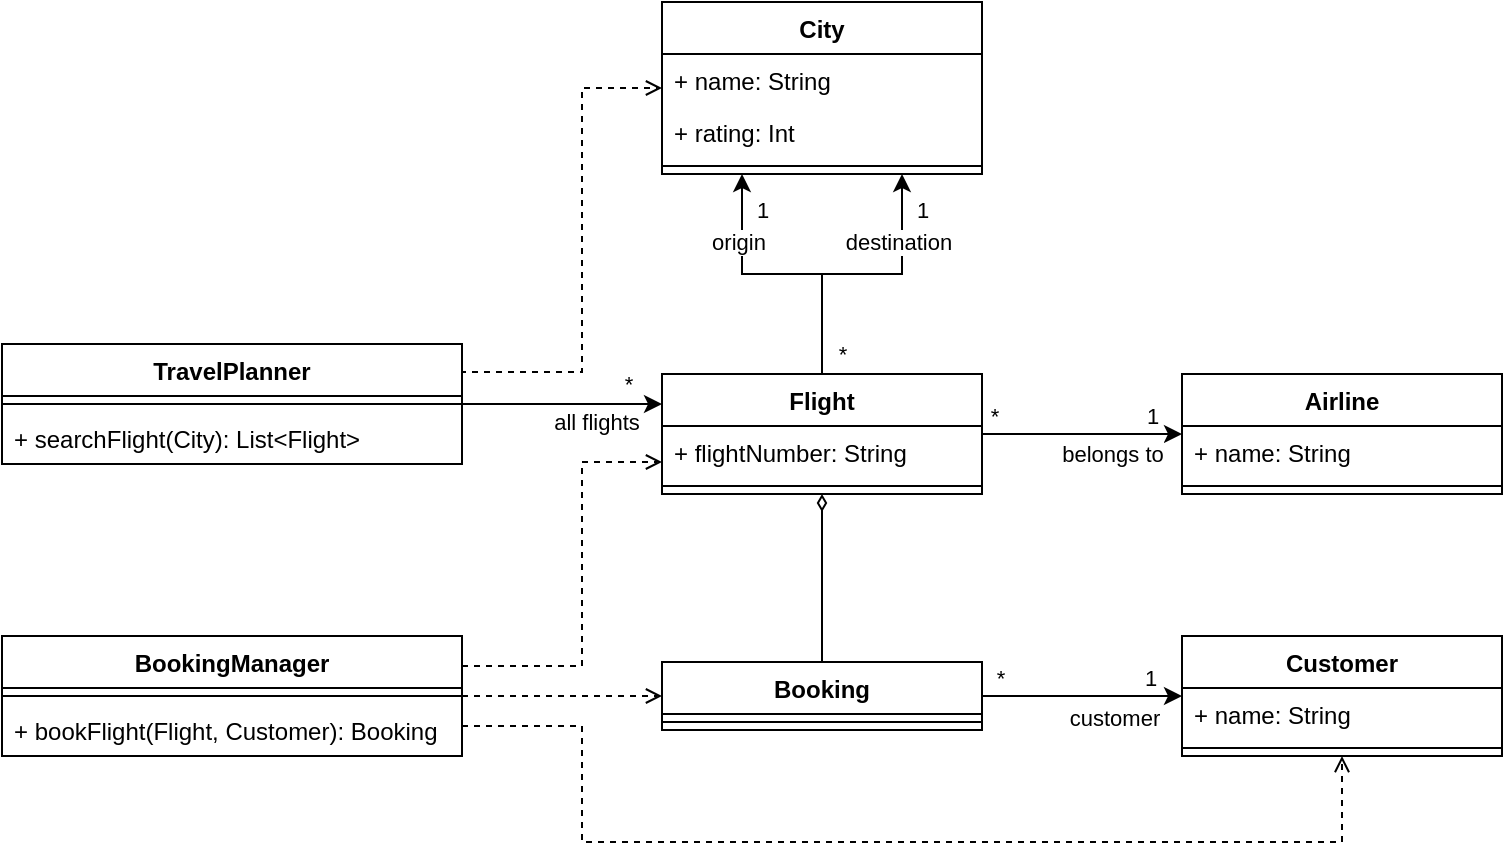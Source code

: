 <mxfile version="14.0.1" type="github">
  <diagram id="kN_DZn5AIr_JsDbxmi87" name="Page-1">
    <mxGraphModel dx="981" dy="526" grid="1" gridSize="10" guides="1" tooltips="1" connect="1" arrows="1" fold="1" page="1" pageScale="1" pageWidth="827" pageHeight="1169" math="0" shadow="0">
      <root>
        <mxCell id="0" />
        <mxCell id="1" parent="0" />
        <mxCell id="aZICNZuISpffWM0xBc0j-1" value="City" style="swimlane;fontStyle=1;align=center;verticalAlign=top;childLayout=stackLayout;horizontal=1;startSize=26;horizontalStack=0;resizeParent=1;resizeParentMax=0;resizeLast=0;collapsible=1;marginBottom=0;" parent="1" vertex="1">
          <mxGeometry x="350" y="30" width="160" height="86" as="geometry" />
        </mxCell>
        <mxCell id="aZICNZuISpffWM0xBc0j-2" value="+ name: String" style="text;strokeColor=none;fillColor=none;align=left;verticalAlign=top;spacingLeft=4;spacingRight=4;overflow=hidden;rotatable=0;points=[[0,0.5],[1,0.5]];portConstraint=eastwest;" parent="aZICNZuISpffWM0xBc0j-1" vertex="1">
          <mxGeometry y="26" width="160" height="26" as="geometry" />
        </mxCell>
        <mxCell id="aZICNZuISpffWM0xBc0j-6" value="+ rating: Int" style="text;strokeColor=none;fillColor=none;align=left;verticalAlign=top;spacingLeft=4;spacingRight=4;overflow=hidden;rotatable=0;points=[[0,0.5],[1,0.5]];portConstraint=eastwest;" parent="aZICNZuISpffWM0xBc0j-1" vertex="1">
          <mxGeometry y="52" width="160" height="26" as="geometry" />
        </mxCell>
        <mxCell id="aZICNZuISpffWM0xBc0j-3" value="" style="line;strokeWidth=1;fillColor=none;align=left;verticalAlign=middle;spacingTop=-1;spacingLeft=3;spacingRight=3;rotatable=0;labelPosition=right;points=[];portConstraint=eastwest;" parent="aZICNZuISpffWM0xBc0j-1" vertex="1">
          <mxGeometry y="78" width="160" height="8" as="geometry" />
        </mxCell>
        <mxCell id="aZICNZuISpffWM0xBc0j-28" style="edgeStyle=orthogonalEdgeStyle;rounded=0;orthogonalLoop=1;jettySize=auto;html=1;endArrow=classic;endFill=1;entryX=0.25;entryY=1;entryDx=0;entryDy=0;" parent="1" source="aZICNZuISpffWM0xBc0j-8" target="aZICNZuISpffWM0xBc0j-1" edge="1">
          <mxGeometry relative="1" as="geometry">
            <mxPoint x="570" y="112" as="targetPoint" />
          </mxGeometry>
        </mxCell>
        <mxCell id="aZICNZuISpffWM0xBc0j-31" value="origin" style="edgeLabel;html=1;align=center;verticalAlign=middle;resizable=0;points=[];" parent="aZICNZuISpffWM0xBc0j-28" vertex="1" connectable="0">
          <mxGeometry x="0.716" y="1" relative="1" as="geometry">
            <mxPoint x="-1.43" y="14" as="offset" />
          </mxGeometry>
        </mxCell>
        <mxCell id="pPNFl-sELfXG4n1L16c5-2" value="1" style="edgeLabel;html=1;align=center;verticalAlign=middle;resizable=0;points=[];" vertex="1" connectable="0" parent="aZICNZuISpffWM0xBc0j-28">
          <mxGeometry x="0.749" relative="1" as="geometry">
            <mxPoint x="9.99" as="offset" />
          </mxGeometry>
        </mxCell>
        <mxCell id="aZICNZuISpffWM0xBc0j-37" style="edgeStyle=orthogonalEdgeStyle;rounded=0;orthogonalLoop=1;jettySize=auto;html=1;endArrow=classic;endFill=1;" parent="1" source="aZICNZuISpffWM0xBc0j-8" target="aZICNZuISpffWM0xBc0j-33" edge="1">
          <mxGeometry relative="1" as="geometry" />
        </mxCell>
        <mxCell id="aZICNZuISpffWM0xBc0j-38" value="*" style="edgeLabel;html=1;align=center;verticalAlign=middle;resizable=0;points=[];" parent="aZICNZuISpffWM0xBc0j-37" vertex="1" connectable="0">
          <mxGeometry x="-0.807" y="-1" relative="1" as="geometry">
            <mxPoint x="-3.71" y="-10" as="offset" />
          </mxGeometry>
        </mxCell>
        <mxCell id="aZICNZuISpffWM0xBc0j-39" value="1" style="edgeLabel;html=1;align=center;verticalAlign=middle;resizable=0;points=[];" parent="aZICNZuISpffWM0xBc0j-37" vertex="1" connectable="0">
          <mxGeometry x="0.69" relative="1" as="geometry">
            <mxPoint y="-9.03" as="offset" />
          </mxGeometry>
        </mxCell>
        <mxCell id="aZICNZuISpffWM0xBc0j-40" value="belongs to" style="edgeLabel;html=1;align=center;verticalAlign=middle;resizable=0;points=[];" parent="aZICNZuISpffWM0xBc0j-37" vertex="1" connectable="0">
          <mxGeometry x="0.089" y="-1" relative="1" as="geometry">
            <mxPoint x="9.97" y="8.97" as="offset" />
          </mxGeometry>
        </mxCell>
        <mxCell id="aZICNZuISpffWM0xBc0j-8" value="Flight" style="swimlane;fontStyle=1;align=center;verticalAlign=top;childLayout=stackLayout;horizontal=1;startSize=26;horizontalStack=0;resizeParent=1;resizeParentMax=0;resizeLast=0;collapsible=1;marginBottom=0;" parent="1" vertex="1">
          <mxGeometry x="350" y="216" width="160" height="60" as="geometry" />
        </mxCell>
        <mxCell id="aZICNZuISpffWM0xBc0j-9" value="+ flightNumber: String" style="text;strokeColor=none;fillColor=none;align=left;verticalAlign=top;spacingLeft=4;spacingRight=4;overflow=hidden;rotatable=0;points=[[0,0.5],[1,0.5]];portConstraint=eastwest;" parent="aZICNZuISpffWM0xBc0j-8" vertex="1">
          <mxGeometry y="26" width="160" height="26" as="geometry" />
        </mxCell>
        <mxCell id="aZICNZuISpffWM0xBc0j-10" value="" style="line;strokeWidth=1;fillColor=none;align=left;verticalAlign=middle;spacingTop=-1;spacingLeft=3;spacingRight=3;rotatable=0;labelPosition=right;points=[];portConstraint=eastwest;" parent="aZICNZuISpffWM0xBc0j-8" vertex="1">
          <mxGeometry y="52" width="160" height="8" as="geometry" />
        </mxCell>
        <mxCell id="pPNFl-sELfXG4n1L16c5-4" style="edgeStyle=orthogonalEdgeStyle;rounded=0;orthogonalLoop=1;jettySize=auto;html=1;exitX=0.5;exitY=0;exitDx=0;exitDy=0;endArrow=diamondThin;endFill=0;" edge="1" parent="1" source="aZICNZuISpffWM0xBc0j-12" target="aZICNZuISpffWM0xBc0j-8">
          <mxGeometry relative="1" as="geometry" />
        </mxCell>
        <mxCell id="pPNFl-sELfXG4n1L16c5-5" style="edgeStyle=orthogonalEdgeStyle;rounded=0;orthogonalLoop=1;jettySize=auto;html=1;exitX=1;exitY=0.5;exitDx=0;exitDy=0;endArrow=classic;endFill=1;" edge="1" parent="1" source="aZICNZuISpffWM0xBc0j-12" target="aZICNZuISpffWM0xBc0j-24">
          <mxGeometry relative="1" as="geometry" />
        </mxCell>
        <mxCell id="pPNFl-sELfXG4n1L16c5-6" value="*" style="edgeLabel;html=1;align=center;verticalAlign=middle;resizable=0;points=[];" vertex="1" connectable="0" parent="pPNFl-sELfXG4n1L16c5-5">
          <mxGeometry x="-0.831" y="1" relative="1" as="geometry">
            <mxPoint y="-8" as="offset" />
          </mxGeometry>
        </mxCell>
        <mxCell id="pPNFl-sELfXG4n1L16c5-7" value="1" style="edgeLabel;html=1;align=center;verticalAlign=middle;resizable=0;points=[];" vertex="1" connectable="0" parent="pPNFl-sELfXG4n1L16c5-5">
          <mxGeometry x="0.677" y="2" relative="1" as="geometry">
            <mxPoint y="-7" as="offset" />
          </mxGeometry>
        </mxCell>
        <mxCell id="pPNFl-sELfXG4n1L16c5-15" value="customer" style="edgeLabel;html=1;align=center;verticalAlign=middle;resizable=0;points=[];" vertex="1" connectable="0" parent="pPNFl-sELfXG4n1L16c5-5">
          <mxGeometry x="0.578" y="-1" relative="1" as="geometry">
            <mxPoint x="-13" y="10" as="offset" />
          </mxGeometry>
        </mxCell>
        <mxCell id="aZICNZuISpffWM0xBc0j-12" value="Booking" style="swimlane;fontStyle=1;align=center;verticalAlign=top;childLayout=stackLayout;horizontal=1;startSize=26;horizontalStack=0;resizeParent=1;resizeParentMax=0;resizeLast=0;collapsible=1;marginBottom=0;" parent="1" vertex="1">
          <mxGeometry x="350" y="360" width="160" height="34" as="geometry" />
        </mxCell>
        <mxCell id="aZICNZuISpffWM0xBc0j-14" value="" style="line;strokeWidth=1;fillColor=none;align=left;verticalAlign=middle;spacingTop=-1;spacingLeft=3;spacingRight=3;rotatable=0;labelPosition=right;points=[];portConstraint=eastwest;" parent="aZICNZuISpffWM0xBc0j-12" vertex="1">
          <mxGeometry y="26" width="160" height="8" as="geometry" />
        </mxCell>
        <mxCell id="pPNFl-sELfXG4n1L16c5-8" style="edgeStyle=orthogonalEdgeStyle;rounded=0;orthogonalLoop=1;jettySize=auto;html=1;exitX=1;exitY=0.25;exitDx=0;exitDy=0;endArrow=open;endFill=0;dashed=1;" edge="1" parent="1" source="aZICNZuISpffWM0xBc0j-16" target="aZICNZuISpffWM0xBc0j-8">
          <mxGeometry relative="1" as="geometry">
            <Array as="points">
              <mxPoint x="310" y="362" />
              <mxPoint x="310" y="260" />
            </Array>
          </mxGeometry>
        </mxCell>
        <mxCell id="pPNFl-sELfXG4n1L16c5-9" style="edgeStyle=orthogonalEdgeStyle;rounded=0;orthogonalLoop=1;jettySize=auto;html=1;exitX=1;exitY=0.5;exitDx=0;exitDy=0;entryX=0;entryY=0.5;entryDx=0;entryDy=0;dashed=1;endArrow=open;endFill=0;" edge="1" parent="1" source="aZICNZuISpffWM0xBc0j-16" target="aZICNZuISpffWM0xBc0j-12">
          <mxGeometry relative="1" as="geometry" />
        </mxCell>
        <mxCell id="pPNFl-sELfXG4n1L16c5-10" style="edgeStyle=orthogonalEdgeStyle;rounded=0;orthogonalLoop=1;jettySize=auto;html=1;exitX=1;exitY=0.75;exitDx=0;exitDy=0;dashed=1;endArrow=open;endFill=0;" edge="1" parent="1" source="aZICNZuISpffWM0xBc0j-16" target="aZICNZuISpffWM0xBc0j-24">
          <mxGeometry relative="1" as="geometry">
            <Array as="points">
              <mxPoint x="310" y="392" />
              <mxPoint x="310" y="450" />
              <mxPoint x="690" y="450" />
            </Array>
          </mxGeometry>
        </mxCell>
        <mxCell id="aZICNZuISpffWM0xBc0j-16" value="BookingManager" style="swimlane;fontStyle=1;align=center;verticalAlign=top;childLayout=stackLayout;horizontal=1;startSize=26;horizontalStack=0;resizeParent=1;resizeParentMax=0;resizeLast=0;collapsible=1;marginBottom=0;" parent="1" vertex="1">
          <mxGeometry x="20" y="347" width="230" height="60" as="geometry" />
        </mxCell>
        <mxCell id="aZICNZuISpffWM0xBc0j-18" value="" style="line;strokeWidth=1;fillColor=none;align=left;verticalAlign=middle;spacingTop=-1;spacingLeft=3;spacingRight=3;rotatable=0;labelPosition=right;points=[];portConstraint=eastwest;" parent="aZICNZuISpffWM0xBc0j-16" vertex="1">
          <mxGeometry y="26" width="230" height="8" as="geometry" />
        </mxCell>
        <mxCell id="aZICNZuISpffWM0xBc0j-19" value="+ bookFlight(Flight, Customer): Booking" style="text;strokeColor=none;fillColor=none;align=left;verticalAlign=top;spacingLeft=4;spacingRight=4;overflow=hidden;rotatable=0;points=[[0,0.5],[1,0.5]];portConstraint=eastwest;" parent="aZICNZuISpffWM0xBc0j-16" vertex="1">
          <mxGeometry y="34" width="230" height="26" as="geometry" />
        </mxCell>
        <mxCell id="pPNFl-sELfXG4n1L16c5-11" style="edgeStyle=orthogonalEdgeStyle;rounded=0;orthogonalLoop=1;jettySize=auto;html=1;exitX=1;exitY=0.25;exitDx=0;exitDy=0;dashed=1;endArrow=open;endFill=0;" edge="1" parent="1" source="aZICNZuISpffWM0xBc0j-20" target="aZICNZuISpffWM0xBc0j-1">
          <mxGeometry relative="1" as="geometry">
            <Array as="points">
              <mxPoint x="310" y="215" />
              <mxPoint x="310" y="73" />
            </Array>
          </mxGeometry>
        </mxCell>
        <mxCell id="pPNFl-sELfXG4n1L16c5-12" style="edgeStyle=orthogonalEdgeStyle;rounded=0;orthogonalLoop=1;jettySize=auto;html=1;exitX=1;exitY=0.5;exitDx=0;exitDy=0;entryX=0;entryY=0.25;entryDx=0;entryDy=0;endArrow=classic;endFill=1;" edge="1" parent="1" source="aZICNZuISpffWM0xBc0j-20" target="aZICNZuISpffWM0xBc0j-8">
          <mxGeometry relative="1" as="geometry" />
        </mxCell>
        <mxCell id="pPNFl-sELfXG4n1L16c5-13" value="*" style="edgeLabel;html=1;align=center;verticalAlign=middle;resizable=0;points=[];" vertex="1" connectable="0" parent="pPNFl-sELfXG4n1L16c5-12">
          <mxGeometry x="0.654" y="1" relative="1" as="geometry">
            <mxPoint y="-9" as="offset" />
          </mxGeometry>
        </mxCell>
        <mxCell id="pPNFl-sELfXG4n1L16c5-14" value="all flights" style="edgeLabel;html=1;align=center;verticalAlign=middle;resizable=0;points=[];" vertex="1" connectable="0" parent="pPNFl-sELfXG4n1L16c5-12">
          <mxGeometry x="0.278" y="1" relative="1" as="geometry">
            <mxPoint x="3" y="10" as="offset" />
          </mxGeometry>
        </mxCell>
        <mxCell id="aZICNZuISpffWM0xBc0j-20" value="TravelPlanner" style="swimlane;fontStyle=1;align=center;verticalAlign=top;childLayout=stackLayout;horizontal=1;startSize=26;horizontalStack=0;resizeParent=1;resizeParentMax=0;resizeLast=0;collapsible=1;marginBottom=0;" parent="1" vertex="1">
          <mxGeometry x="20" y="201" width="230" height="60" as="geometry" />
        </mxCell>
        <mxCell id="aZICNZuISpffWM0xBc0j-22" value="" style="line;strokeWidth=1;fillColor=none;align=left;verticalAlign=middle;spacingTop=-1;spacingLeft=3;spacingRight=3;rotatable=0;labelPosition=right;points=[];portConstraint=eastwest;" parent="aZICNZuISpffWM0xBc0j-20" vertex="1">
          <mxGeometry y="26" width="230" height="8" as="geometry" />
        </mxCell>
        <mxCell id="aZICNZuISpffWM0xBc0j-23" value="+ searchFlight(City): List&lt;Flight&gt;" style="text;strokeColor=none;fillColor=none;align=left;verticalAlign=top;spacingLeft=4;spacingRight=4;overflow=hidden;rotatable=0;points=[[0,0.5],[1,0.5]];portConstraint=eastwest;" parent="aZICNZuISpffWM0xBc0j-20" vertex="1">
          <mxGeometry y="34" width="230" height="26" as="geometry" />
        </mxCell>
        <mxCell id="aZICNZuISpffWM0xBc0j-24" value="Customer" style="swimlane;fontStyle=1;align=center;verticalAlign=top;childLayout=stackLayout;horizontal=1;startSize=26;horizontalStack=0;resizeParent=1;resizeParentMax=0;resizeLast=0;collapsible=1;marginBottom=0;" parent="1" vertex="1">
          <mxGeometry x="610" y="347" width="160" height="60" as="geometry" />
        </mxCell>
        <mxCell id="aZICNZuISpffWM0xBc0j-25" value="+ name: String" style="text;strokeColor=none;fillColor=none;align=left;verticalAlign=top;spacingLeft=4;spacingRight=4;overflow=hidden;rotatable=0;points=[[0,0.5],[1,0.5]];portConstraint=eastwest;" parent="aZICNZuISpffWM0xBc0j-24" vertex="1">
          <mxGeometry y="26" width="160" height="26" as="geometry" />
        </mxCell>
        <mxCell id="aZICNZuISpffWM0xBc0j-26" value="" style="line;strokeWidth=1;fillColor=none;align=left;verticalAlign=middle;spacingTop=-1;spacingLeft=3;spacingRight=3;rotatable=0;labelPosition=right;points=[];portConstraint=eastwest;" parent="aZICNZuISpffWM0xBc0j-24" vertex="1">
          <mxGeometry y="52" width="160" height="8" as="geometry" />
        </mxCell>
        <mxCell id="aZICNZuISpffWM0xBc0j-30" style="edgeStyle=orthogonalEdgeStyle;rounded=0;orthogonalLoop=1;jettySize=auto;html=1;entryX=0.75;entryY=1;entryDx=0;entryDy=0;endArrow=classic;endFill=1;" parent="1" source="aZICNZuISpffWM0xBc0j-8" target="aZICNZuISpffWM0xBc0j-1" edge="1">
          <mxGeometry relative="1" as="geometry" />
        </mxCell>
        <mxCell id="aZICNZuISpffWM0xBc0j-32" value="destination" style="edgeLabel;html=1;align=center;verticalAlign=middle;resizable=0;points=[];" parent="aZICNZuISpffWM0xBc0j-30" vertex="1" connectable="0">
          <mxGeometry x="0.649" relative="1" as="geometry">
            <mxPoint x="-2.43" y="9.43" as="offset" />
          </mxGeometry>
        </mxCell>
        <mxCell id="pPNFl-sELfXG4n1L16c5-1" value="1" style="edgeLabel;html=1;align=center;verticalAlign=middle;resizable=0;points=[];" vertex="1" connectable="0" parent="aZICNZuISpffWM0xBc0j-30">
          <mxGeometry x="0.749" y="-1" relative="1" as="geometry">
            <mxPoint x="8.99" as="offset" />
          </mxGeometry>
        </mxCell>
        <mxCell id="pPNFl-sELfXG4n1L16c5-3" value="*" style="edgeLabel;html=1;align=center;verticalAlign=middle;resizable=0;points=[];" vertex="1" connectable="0" parent="aZICNZuISpffWM0xBc0j-30">
          <mxGeometry x="-0.851" y="1" relative="1" as="geometry">
            <mxPoint x="10.97" as="offset" />
          </mxGeometry>
        </mxCell>
        <mxCell id="aZICNZuISpffWM0xBc0j-33" value="Airline" style="swimlane;fontStyle=1;align=center;verticalAlign=top;childLayout=stackLayout;horizontal=1;startSize=26;horizontalStack=0;resizeParent=1;resizeParentMax=0;resizeLast=0;collapsible=1;marginBottom=0;" parent="1" vertex="1">
          <mxGeometry x="610" y="216" width="160" height="60" as="geometry" />
        </mxCell>
        <mxCell id="aZICNZuISpffWM0xBc0j-34" value="+ name: String" style="text;strokeColor=none;fillColor=none;align=left;verticalAlign=top;spacingLeft=4;spacingRight=4;overflow=hidden;rotatable=0;points=[[0,0.5],[1,0.5]];portConstraint=eastwest;" parent="aZICNZuISpffWM0xBc0j-33" vertex="1">
          <mxGeometry y="26" width="160" height="26" as="geometry" />
        </mxCell>
        <mxCell id="aZICNZuISpffWM0xBc0j-35" value="" style="line;strokeWidth=1;fillColor=none;align=left;verticalAlign=middle;spacingTop=-1;spacingLeft=3;spacingRight=3;rotatable=0;labelPosition=right;points=[];portConstraint=eastwest;" parent="aZICNZuISpffWM0xBc0j-33" vertex="1">
          <mxGeometry y="52" width="160" height="8" as="geometry" />
        </mxCell>
      </root>
    </mxGraphModel>
  </diagram>
</mxfile>
